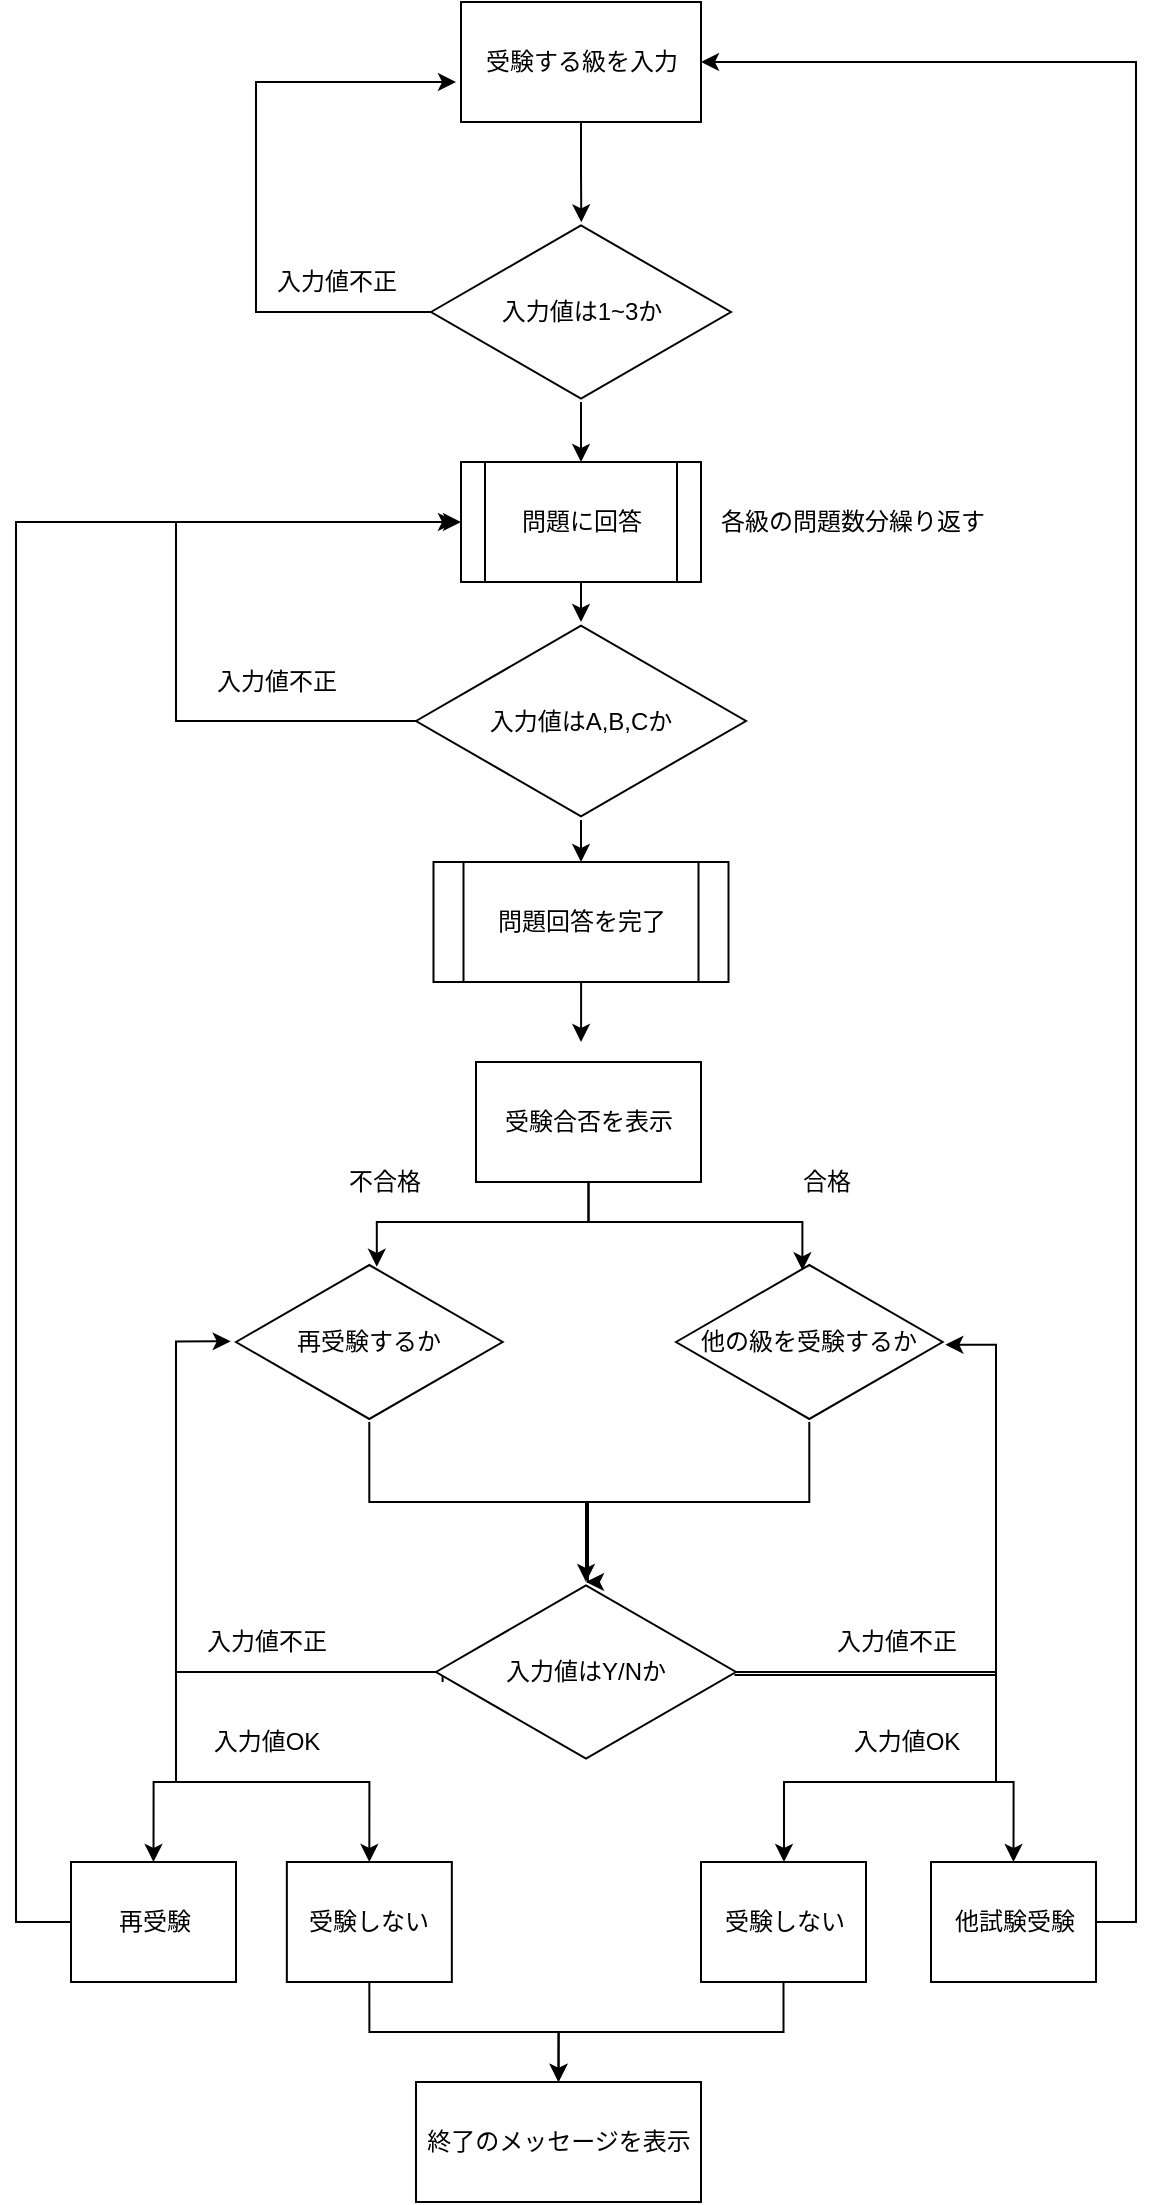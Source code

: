 <mxfile version="13.1.3">
    <diagram id="6hGFLwfOUW9BJ-s0fimq" name="Page-1">
        <mxGraphModel dx="588" dy="1753" grid="1" gridSize="10" guides="1" tooltips="1" connect="1" arrows="1" fold="1" page="1" pageScale="1" pageWidth="827" pageHeight="1169" math="0" shadow="0">
            <root>
                <mxCell id="0"/>
                <mxCell id="1" parent="0"/>
                <mxCell id="21" style="edgeStyle=orthogonalEdgeStyle;rounded=0;orthogonalLoop=1;jettySize=auto;html=1;" parent="1" source="4" edge="1">
                    <mxGeometry relative="1" as="geometry">
                        <mxPoint x="260" y="-860" as="targetPoint"/>
                        <Array as="points">
                            <mxPoint x="120" y="-760"/>
                            <mxPoint x="120" y="-860"/>
                        </Array>
                    </mxGeometry>
                </mxCell>
                <mxCell id="35" style="edgeStyle=orthogonalEdgeStyle;rounded=0;orthogonalLoop=1;jettySize=auto;html=1;entryX=0.5;entryY=0;entryDx=0;entryDy=0;" parent="1" source="4" target="27" edge="1">
                    <mxGeometry relative="1" as="geometry"/>
                </mxCell>
                <mxCell id="4" value="入力値はA,B,Cか" style="html=1;whiteSpace=wrap;aspect=fixed;shape=isoRectangle;" parent="1" vertex="1">
                    <mxGeometry x="240" y="-810" width="165" height="99" as="geometry"/>
                </mxCell>
                <mxCell id="18" style="edgeStyle=orthogonalEdgeStyle;rounded=0;orthogonalLoop=1;jettySize=auto;html=1;" parent="1" source="6" edge="1">
                    <mxGeometry relative="1" as="geometry">
                        <mxPoint x="260" y="-1080" as="targetPoint"/>
                        <Array as="points">
                            <mxPoint x="160" y="-965"/>
                            <mxPoint x="160" y="-1080"/>
                        </Array>
                    </mxGeometry>
                </mxCell>
                <mxCell id="32" style="edgeStyle=orthogonalEdgeStyle;rounded=0;orthogonalLoop=1;jettySize=auto;html=1;entryX=0.5;entryY=0;entryDx=0;entryDy=0;" parent="1" source="6" target="26" edge="1">
                    <mxGeometry relative="1" as="geometry"/>
                </mxCell>
                <mxCell id="6" value="入力値は1~3か" style="html=1;whiteSpace=wrap;aspect=fixed;shape=isoRectangle;" parent="1" vertex="1">
                    <mxGeometry x="247.5" y="-1010" width="150" height="90" as="geometry"/>
                </mxCell>
                <mxCell id="55" style="edgeStyle=orthogonalEdgeStyle;rounded=0;orthogonalLoop=1;jettySize=auto;html=1;entryX=0.5;entryY=0;entryDx=0;entryDy=0;entryPerimeter=0;" parent="1" source="7" target="52" edge="1">
                    <mxGeometry relative="1" as="geometry"/>
                </mxCell>
                <mxCell id="7" value="他の級を受験するか" style="html=1;whiteSpace=wrap;aspect=fixed;shape=isoRectangle;" parent="1" vertex="1">
                    <mxGeometry x="370" y="-490" width="133.33" height="80" as="geometry"/>
                </mxCell>
                <mxCell id="16" style="edgeStyle=orthogonalEdgeStyle;rounded=0;orthogonalLoop=1;jettySize=auto;html=1;exitX=0.5;exitY=1;exitDx=0;exitDy=0;entryX=0.501;entryY=0.002;entryDx=0;entryDy=0;entryPerimeter=0;" parent="1" source="12" target="6" edge="1">
                    <mxGeometry relative="1" as="geometry"/>
                </mxCell>
                <mxCell id="12" value="受験する級を入力" style="rounded=0;whiteSpace=wrap;html=1;" parent="1" vertex="1">
                    <mxGeometry x="262.5" y="-1120" width="120" height="60" as="geometry"/>
                </mxCell>
                <mxCell id="28" style="edgeStyle=orthogonalEdgeStyle;rounded=0;orthogonalLoop=1;jettySize=auto;html=1;entryX=0.528;entryY=0.03;entryDx=0;entryDy=0;entryPerimeter=0;" parent="1" source="23" target="24" edge="1">
                    <mxGeometry relative="1" as="geometry"/>
                </mxCell>
                <mxCell id="29" style="edgeStyle=orthogonalEdgeStyle;rounded=0;orthogonalLoop=1;jettySize=auto;html=1;entryX=0.474;entryY=0.052;entryDx=0;entryDy=0;entryPerimeter=0;" parent="1" source="23" target="7" edge="1">
                    <mxGeometry relative="1" as="geometry"/>
                </mxCell>
                <mxCell id="23" value="受験合否を表示" style="rounded=0;whiteSpace=wrap;html=1;" parent="1" vertex="1">
                    <mxGeometry x="270" y="-590" width="112.5" height="60" as="geometry"/>
                </mxCell>
                <mxCell id="63" style="edgeStyle=orthogonalEdgeStyle;rounded=0;orthogonalLoop=1;jettySize=auto;html=1;entryX=0.5;entryY=0;entryDx=0;entryDy=0;entryPerimeter=0;" parent="1" source="24" target="52" edge="1">
                    <mxGeometry relative="1" as="geometry">
                        <Array as="points">
                            <mxPoint x="217" y="-370"/>
                            <mxPoint x="326" y="-370"/>
                        </Array>
                    </mxGeometry>
                </mxCell>
                <mxCell id="24" value="再受験するか" style="html=1;whiteSpace=wrap;aspect=fixed;shape=isoRectangle;" parent="1" vertex="1">
                    <mxGeometry x="150" y="-490" width="133.33" height="80" as="geometry"/>
                </mxCell>
                <mxCell id="33" style="edgeStyle=orthogonalEdgeStyle;rounded=0;orthogonalLoop=1;jettySize=auto;html=1;entryX=0.498;entryY=0.01;entryDx=0;entryDy=0;entryPerimeter=0;" parent="1" source="26" target="4" edge="1">
                    <mxGeometry relative="1" as="geometry"/>
                </mxCell>
                <mxCell id="26" value="問題に回答" style="shape=process;whiteSpace=wrap;html=1;backgroundOutline=1;" parent="1" vertex="1">
                    <mxGeometry x="262.5" y="-890" width="120" height="60" as="geometry"/>
                </mxCell>
                <mxCell id="36" style="edgeStyle=orthogonalEdgeStyle;rounded=0;orthogonalLoop=1;jettySize=auto;html=1;" parent="1" source="27" edge="1">
                    <mxGeometry relative="1" as="geometry">
                        <mxPoint x="322.5" y="-600" as="targetPoint"/>
                    </mxGeometry>
                </mxCell>
                <mxCell id="27" value="問題回答を完了" style="shape=process;whiteSpace=wrap;html=1;backgroundOutline=1;" parent="1" vertex="1">
                    <mxGeometry x="248.75" y="-690" width="147.5" height="60" as="geometry"/>
                </mxCell>
                <mxCell id="37" value="不合格" style="text;html=1;align=center;verticalAlign=middle;resizable=0;points=[];autosize=1;" parent="1" vertex="1">
                    <mxGeometry x="198.75" y="-540" width="50" height="20" as="geometry"/>
                </mxCell>
                <mxCell id="38" value="合格" style="text;html=1;align=center;verticalAlign=middle;resizable=0;points=[];autosize=1;" parent="1" vertex="1">
                    <mxGeometry x="425" y="-540" width="40" height="20" as="geometry"/>
                </mxCell>
                <mxCell id="43" value="終了のメッセージを表示" style="rounded=0;whiteSpace=wrap;html=1;" parent="1" vertex="1">
                    <mxGeometry x="240" y="-80" width="142.5" height="60" as="geometry"/>
                </mxCell>
                <mxCell id="48" value="各級の問題数分繰り返す" style="text;html=1;align=center;verticalAlign=middle;resizable=0;points=[];autosize=1;" parent="1" vertex="1">
                    <mxGeometry x="382.5" y="-870" width="150" height="20" as="geometry"/>
                </mxCell>
                <mxCell id="49" value="入力値不正" style="text;html=1;align=center;verticalAlign=middle;resizable=0;points=[];autosize=1;" parent="1" vertex="1">
                    <mxGeometry x="160" y="-990" width="80" height="20" as="geometry"/>
                </mxCell>
                <mxCell id="50" value="入力値不正" style="text;html=1;align=center;verticalAlign=middle;resizable=0;points=[];autosize=1;" parent="1" vertex="1">
                    <mxGeometry x="130" y="-790" width="80" height="20" as="geometry"/>
                </mxCell>
                <mxCell id="67" style="edgeStyle=orthogonalEdgeStyle;rounded=0;orthogonalLoop=1;jettySize=auto;html=1;entryX=1.01;entryY=0.517;entryDx=0;entryDy=0;entryPerimeter=0;" parent="1" source="52" target="7" edge="1">
                    <mxGeometry relative="1" as="geometry">
                        <mxPoint x="521.02" y="-394" as="targetPoint"/>
                        <Array as="points">
                            <mxPoint x="530" y="-285"/>
                            <mxPoint x="530" y="-449"/>
                        </Array>
                    </mxGeometry>
                </mxCell>
                <mxCell id="68" style="edgeStyle=orthogonalEdgeStyle;rounded=0;orthogonalLoop=1;jettySize=auto;html=1;entryX=-0.02;entryY=0.496;entryDx=0;entryDy=0;entryPerimeter=0;" parent="1" source="52" target="24" edge="1">
                    <mxGeometry relative="1" as="geometry">
                        <mxPoint x="140" y="-440" as="targetPoint"/>
                        <Array as="points">
                            <mxPoint x="120" y="-285"/>
                            <mxPoint x="120" y="-450"/>
                        </Array>
                    </mxGeometry>
                </mxCell>
                <mxCell id="81" style="edgeStyle=orthogonalEdgeStyle;rounded=0;orthogonalLoop=1;jettySize=auto;html=1;entryX=0.5;entryY=0;entryDx=0;entryDy=0;exitX=0.022;exitY=0.556;exitDx=0;exitDy=0;exitPerimeter=0;" parent="1" source="52" target="71" edge="1">
                    <mxGeometry relative="1" as="geometry">
                        <Array as="points">
                            <mxPoint x="253" y="-285"/>
                            <mxPoint x="120" y="-285"/>
                            <mxPoint x="120" y="-230"/>
                            <mxPoint x="217" y="-230"/>
                        </Array>
                    </mxGeometry>
                </mxCell>
                <mxCell id="83" style="edgeStyle=orthogonalEdgeStyle;rounded=0;orthogonalLoop=1;jettySize=auto;html=1;entryX=0.5;entryY=0;entryDx=0;entryDy=0;" parent="1" source="52" target="75" edge="1">
                    <mxGeometry relative="1" as="geometry">
                        <Array as="points">
                            <mxPoint x="120" y="-285"/>
                            <mxPoint x="120" y="-230"/>
                            <mxPoint x="109" y="-230"/>
                        </Array>
                    </mxGeometry>
                </mxCell>
                <mxCell id="84" style="edgeStyle=orthogonalEdgeStyle;rounded=0;orthogonalLoop=1;jettySize=auto;html=1;entryX=0.5;entryY=0;entryDx=0;entryDy=0;" parent="1" source="52" target="77" edge="1">
                    <mxGeometry relative="1" as="geometry">
                        <Array as="points">
                            <mxPoint x="530" y="-285"/>
                            <mxPoint x="530" y="-230"/>
                            <mxPoint x="539" y="-230"/>
                        </Array>
                    </mxGeometry>
                </mxCell>
                <mxCell id="85" style="edgeStyle=orthogonalEdgeStyle;rounded=0;orthogonalLoop=1;jettySize=auto;html=1;exitX=0.995;exitY=0.517;exitDx=0;exitDy=0;exitPerimeter=0;" parent="1" source="52" target="76" edge="1">
                    <mxGeometry relative="1" as="geometry">
                        <Array as="points">
                            <mxPoint x="530" y="-283"/>
                            <mxPoint x="530" y="-230"/>
                            <mxPoint x="424" y="-230"/>
                        </Array>
                    </mxGeometry>
                </mxCell>
                <mxCell id="52" value="入力値はY/Nか" style="html=1;whiteSpace=wrap;aspect=fixed;shape=isoRectangle;" parent="1" vertex="1">
                    <mxGeometry x="250" y="-330" width="150" height="90" as="geometry"/>
                </mxCell>
                <mxCell id="58" value="入力値不正" style="text;html=1;align=center;verticalAlign=middle;resizable=0;points=[];autosize=1;" parent="1" vertex="1">
                    <mxGeometry x="440.0" y="-310" width="80" height="20" as="geometry"/>
                </mxCell>
                <mxCell id="70" value="入力値不正" style="text;html=1;align=center;verticalAlign=middle;resizable=0;points=[];autosize=1;" parent="1" vertex="1">
                    <mxGeometry x="125.0" y="-310" width="80" height="20" as="geometry"/>
                </mxCell>
                <mxCell id="88" style="edgeStyle=orthogonalEdgeStyle;rounded=0;orthogonalLoop=1;jettySize=auto;html=1;exitX=0.5;exitY=1;exitDx=0;exitDy=0;entryX=0.5;entryY=0;entryDx=0;entryDy=0;" parent="1" source="71" target="43" edge="1">
                    <mxGeometry relative="1" as="geometry"/>
                </mxCell>
                <mxCell id="71" value="受験しない" style="rounded=0;whiteSpace=wrap;html=1;" parent="1" vertex="1">
                    <mxGeometry x="175.42" y="-190" width="82.5" height="60" as="geometry"/>
                </mxCell>
                <mxCell id="91" style="edgeStyle=orthogonalEdgeStyle;rounded=0;orthogonalLoop=1;jettySize=auto;html=1;entryX=0;entryY=0.5;entryDx=0;entryDy=0;" parent="1" source="75" target="26" edge="1">
                    <mxGeometry relative="1" as="geometry">
                        <Array as="points">
                            <mxPoint x="40" y="-160"/>
                            <mxPoint x="40" y="-860"/>
                        </Array>
                    </mxGeometry>
                </mxCell>
                <mxCell id="75" value="再受験" style="rounded=0;whiteSpace=wrap;html=1;" parent="1" vertex="1">
                    <mxGeometry x="67.5" y="-190" width="82.5" height="60" as="geometry"/>
                </mxCell>
                <mxCell id="89" style="edgeStyle=orthogonalEdgeStyle;rounded=0;orthogonalLoop=1;jettySize=auto;html=1;entryX=0.5;entryY=0;entryDx=0;entryDy=0;" parent="1" source="76" target="43" edge="1">
                    <mxGeometry relative="1" as="geometry"/>
                </mxCell>
                <mxCell id="76" value="受験しない" style="rounded=0;whiteSpace=wrap;html=1;" parent="1" vertex="1">
                    <mxGeometry x="382.5" y="-190" width="82.5" height="60" as="geometry"/>
                </mxCell>
                <mxCell id="90" style="edgeStyle=orthogonalEdgeStyle;rounded=0;orthogonalLoop=1;jettySize=auto;html=1;exitX=1;exitY=0.5;exitDx=0;exitDy=0;entryX=1;entryY=0.5;entryDx=0;entryDy=0;" parent="1" source="77" target="12" edge="1">
                    <mxGeometry relative="1" as="geometry"/>
                </mxCell>
                <mxCell id="77" value="他試験受験" style="rounded=0;whiteSpace=wrap;html=1;" parent="1" vertex="1">
                    <mxGeometry x="497.5" y="-190" width="82.5" height="60" as="geometry"/>
                </mxCell>
                <mxCell id="86" value="入力値OK" style="text;html=1;align=center;verticalAlign=middle;resizable=0;points=[];autosize=1;" parent="1" vertex="1">
                    <mxGeometry x="130.0" y="-260" width="70" height="20" as="geometry"/>
                </mxCell>
                <mxCell id="87" value="入力値OK" style="text;html=1;align=center;verticalAlign=middle;resizable=0;points=[];autosize=1;" parent="1" vertex="1">
                    <mxGeometry x="450.0" y="-260" width="70" height="20" as="geometry"/>
                </mxCell>
            </root>
        </mxGraphModel>
    </diagram>
</mxfile>